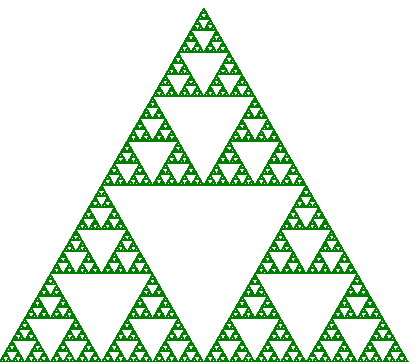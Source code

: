 beginfig(0)

vardef sierpinski(expr order)=
	save s, ss;
	picture s, ss;
	s:=nullpicture;
	if order=0:
		addto s contour dir(-30)--dir(90)--dir(210)--cycle;
	else:
		ss:=sierpinski(order-1) scaled .5;
		addto s also ss;
		addto s also ss shifted (sqrt(3)/2*right);
		addto s also ss shifted (sqrt(3)/2*dir(60));
	fi
	s
enddef;

draw sierpinski(8) scaled 3cm withcolor .5green;

endfig

